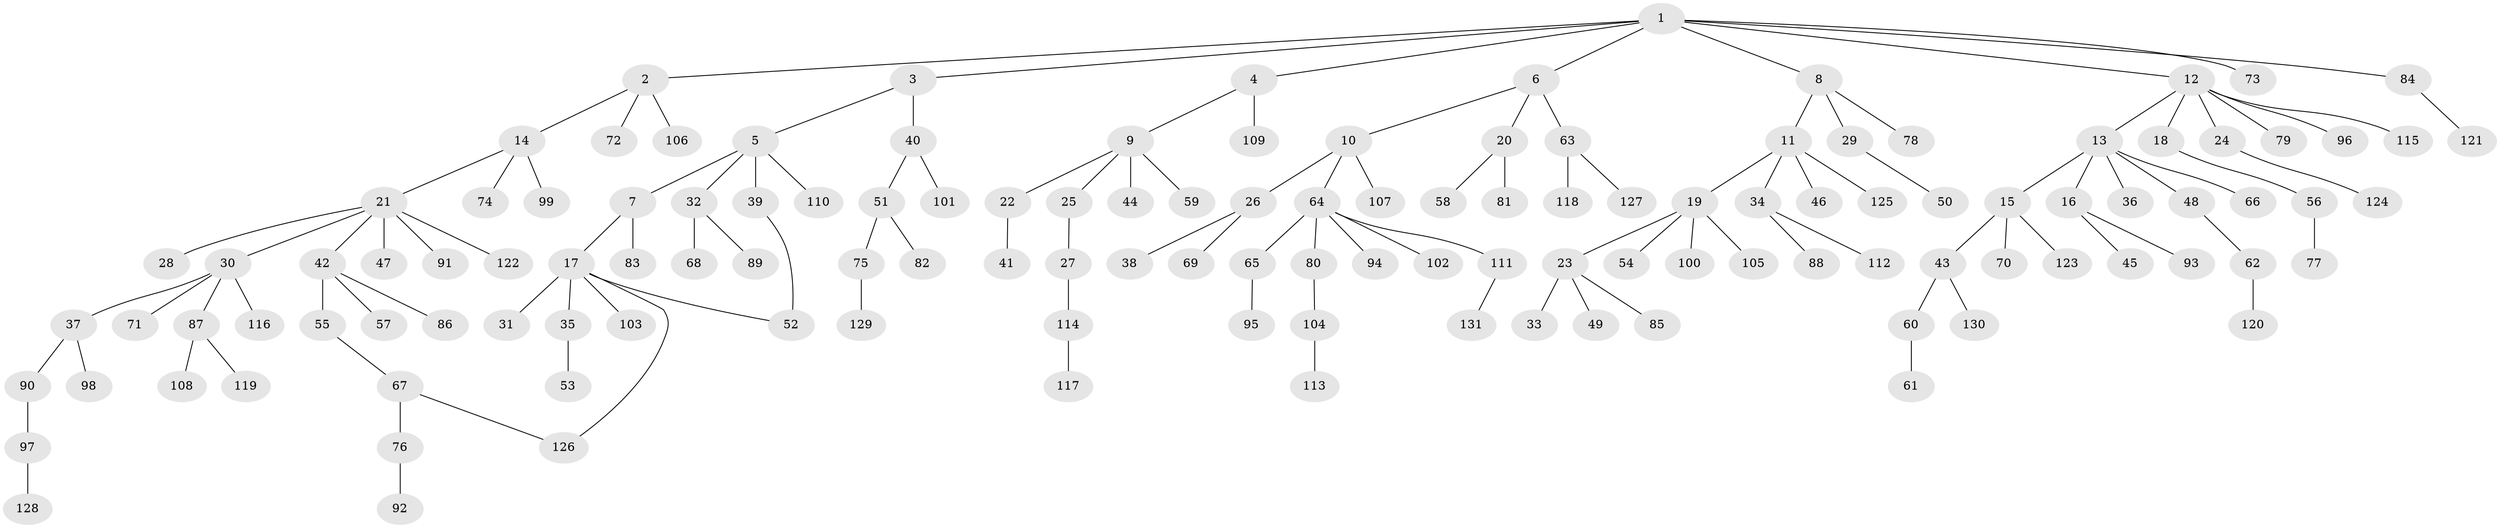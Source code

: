 // coarse degree distribution, {1: 0.525, 5: 0.025, 3: 0.15, 2: 0.175, 4: 0.1, 6: 0.025}
// Generated by graph-tools (version 1.1) at 2025/36/03/04/25 23:36:08]
// undirected, 131 vertices, 132 edges
graph export_dot {
  node [color=gray90,style=filled];
  1;
  2;
  3;
  4;
  5;
  6;
  7;
  8;
  9;
  10;
  11;
  12;
  13;
  14;
  15;
  16;
  17;
  18;
  19;
  20;
  21;
  22;
  23;
  24;
  25;
  26;
  27;
  28;
  29;
  30;
  31;
  32;
  33;
  34;
  35;
  36;
  37;
  38;
  39;
  40;
  41;
  42;
  43;
  44;
  45;
  46;
  47;
  48;
  49;
  50;
  51;
  52;
  53;
  54;
  55;
  56;
  57;
  58;
  59;
  60;
  61;
  62;
  63;
  64;
  65;
  66;
  67;
  68;
  69;
  70;
  71;
  72;
  73;
  74;
  75;
  76;
  77;
  78;
  79;
  80;
  81;
  82;
  83;
  84;
  85;
  86;
  87;
  88;
  89;
  90;
  91;
  92;
  93;
  94;
  95;
  96;
  97;
  98;
  99;
  100;
  101;
  102;
  103;
  104;
  105;
  106;
  107;
  108;
  109;
  110;
  111;
  112;
  113;
  114;
  115;
  116;
  117;
  118;
  119;
  120;
  121;
  122;
  123;
  124;
  125;
  126;
  127;
  128;
  129;
  130;
  131;
  1 -- 2;
  1 -- 3;
  1 -- 4;
  1 -- 6;
  1 -- 8;
  1 -- 12;
  1 -- 73;
  1 -- 84;
  2 -- 14;
  2 -- 72;
  2 -- 106;
  3 -- 5;
  3 -- 40;
  4 -- 9;
  4 -- 109;
  5 -- 7;
  5 -- 32;
  5 -- 39;
  5 -- 110;
  6 -- 10;
  6 -- 20;
  6 -- 63;
  7 -- 17;
  7 -- 83;
  8 -- 11;
  8 -- 29;
  8 -- 78;
  9 -- 22;
  9 -- 25;
  9 -- 44;
  9 -- 59;
  10 -- 26;
  10 -- 64;
  10 -- 107;
  11 -- 19;
  11 -- 34;
  11 -- 46;
  11 -- 125;
  12 -- 13;
  12 -- 18;
  12 -- 24;
  12 -- 79;
  12 -- 96;
  12 -- 115;
  13 -- 15;
  13 -- 16;
  13 -- 36;
  13 -- 48;
  13 -- 66;
  14 -- 21;
  14 -- 74;
  14 -- 99;
  15 -- 43;
  15 -- 70;
  15 -- 123;
  16 -- 45;
  16 -- 93;
  17 -- 31;
  17 -- 35;
  17 -- 103;
  17 -- 126;
  17 -- 52;
  18 -- 56;
  19 -- 23;
  19 -- 54;
  19 -- 100;
  19 -- 105;
  20 -- 58;
  20 -- 81;
  21 -- 28;
  21 -- 30;
  21 -- 42;
  21 -- 47;
  21 -- 91;
  21 -- 122;
  22 -- 41;
  23 -- 33;
  23 -- 49;
  23 -- 85;
  24 -- 124;
  25 -- 27;
  26 -- 38;
  26 -- 69;
  27 -- 114;
  29 -- 50;
  30 -- 37;
  30 -- 71;
  30 -- 87;
  30 -- 116;
  32 -- 68;
  32 -- 89;
  34 -- 88;
  34 -- 112;
  35 -- 53;
  37 -- 90;
  37 -- 98;
  39 -- 52;
  40 -- 51;
  40 -- 101;
  42 -- 55;
  42 -- 57;
  42 -- 86;
  43 -- 60;
  43 -- 130;
  48 -- 62;
  51 -- 75;
  51 -- 82;
  55 -- 67;
  56 -- 77;
  60 -- 61;
  62 -- 120;
  63 -- 118;
  63 -- 127;
  64 -- 65;
  64 -- 80;
  64 -- 94;
  64 -- 102;
  64 -- 111;
  65 -- 95;
  67 -- 76;
  67 -- 126;
  75 -- 129;
  76 -- 92;
  80 -- 104;
  84 -- 121;
  87 -- 108;
  87 -- 119;
  90 -- 97;
  97 -- 128;
  104 -- 113;
  111 -- 131;
  114 -- 117;
}
